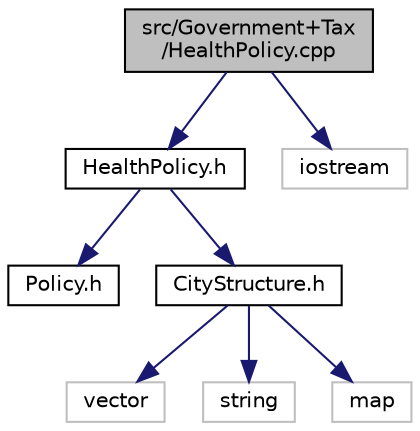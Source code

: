 digraph "src/Government+Tax/HealthPolicy.cpp"
{
 // LATEX_PDF_SIZE
  edge [fontname="Helvetica",fontsize="10",labelfontname="Helvetica",labelfontsize="10"];
  node [fontname="Helvetica",fontsize="10",shape=record];
  Node1 [label="src/Government+Tax\l/HealthPolicy.cpp",height=0.2,width=0.4,color="black", fillcolor="grey75", style="filled", fontcolor="black",tooltip=" "];
  Node1 -> Node2 [color="midnightblue",fontsize="10",style="solid",fontname="Helvetica"];
  Node2 [label="HealthPolicy.h",height=0.2,width=0.4,color="black", fillcolor="white", style="filled",URL="$HealthPolicy_8h.html",tooltip="Header file for the HealthPolicy class, defining health-oriented budget allocation."];
  Node2 -> Node3 [color="midnightblue",fontsize="10",style="solid",fontname="Helvetica"];
  Node3 [label="Policy.h",height=0.2,width=0.4,color="black", fillcolor="white", style="filled",URL="$Government_09Tax_2Policy_8h.html",tooltip=" "];
  Node2 -> Node4 [color="midnightblue",fontsize="10",style="solid",fontname="Helvetica"];
  Node4 [label="CityStructure.h",height=0.2,width=0.4,color="black", fillcolor="white", style="filled",URL="$CityStructure_8h.html",tooltip="Header file for the CityStructure class, representing a city with blocks and departments for budget a..."];
  Node4 -> Node5 [color="midnightblue",fontsize="10",style="solid",fontname="Helvetica"];
  Node5 [label="vector",height=0.2,width=0.4,color="grey75", fillcolor="white", style="filled",tooltip=" "];
  Node4 -> Node6 [color="midnightblue",fontsize="10",style="solid",fontname="Helvetica"];
  Node6 [label="string",height=0.2,width=0.4,color="grey75", fillcolor="white", style="filled",tooltip=" "];
  Node4 -> Node7 [color="midnightblue",fontsize="10",style="solid",fontname="Helvetica"];
  Node7 [label="map",height=0.2,width=0.4,color="grey75", fillcolor="white", style="filled",tooltip=" "];
  Node1 -> Node8 [color="midnightblue",fontsize="10",style="solid",fontname="Helvetica"];
  Node8 [label="iostream",height=0.2,width=0.4,color="grey75", fillcolor="white", style="filled",tooltip=" "];
}

